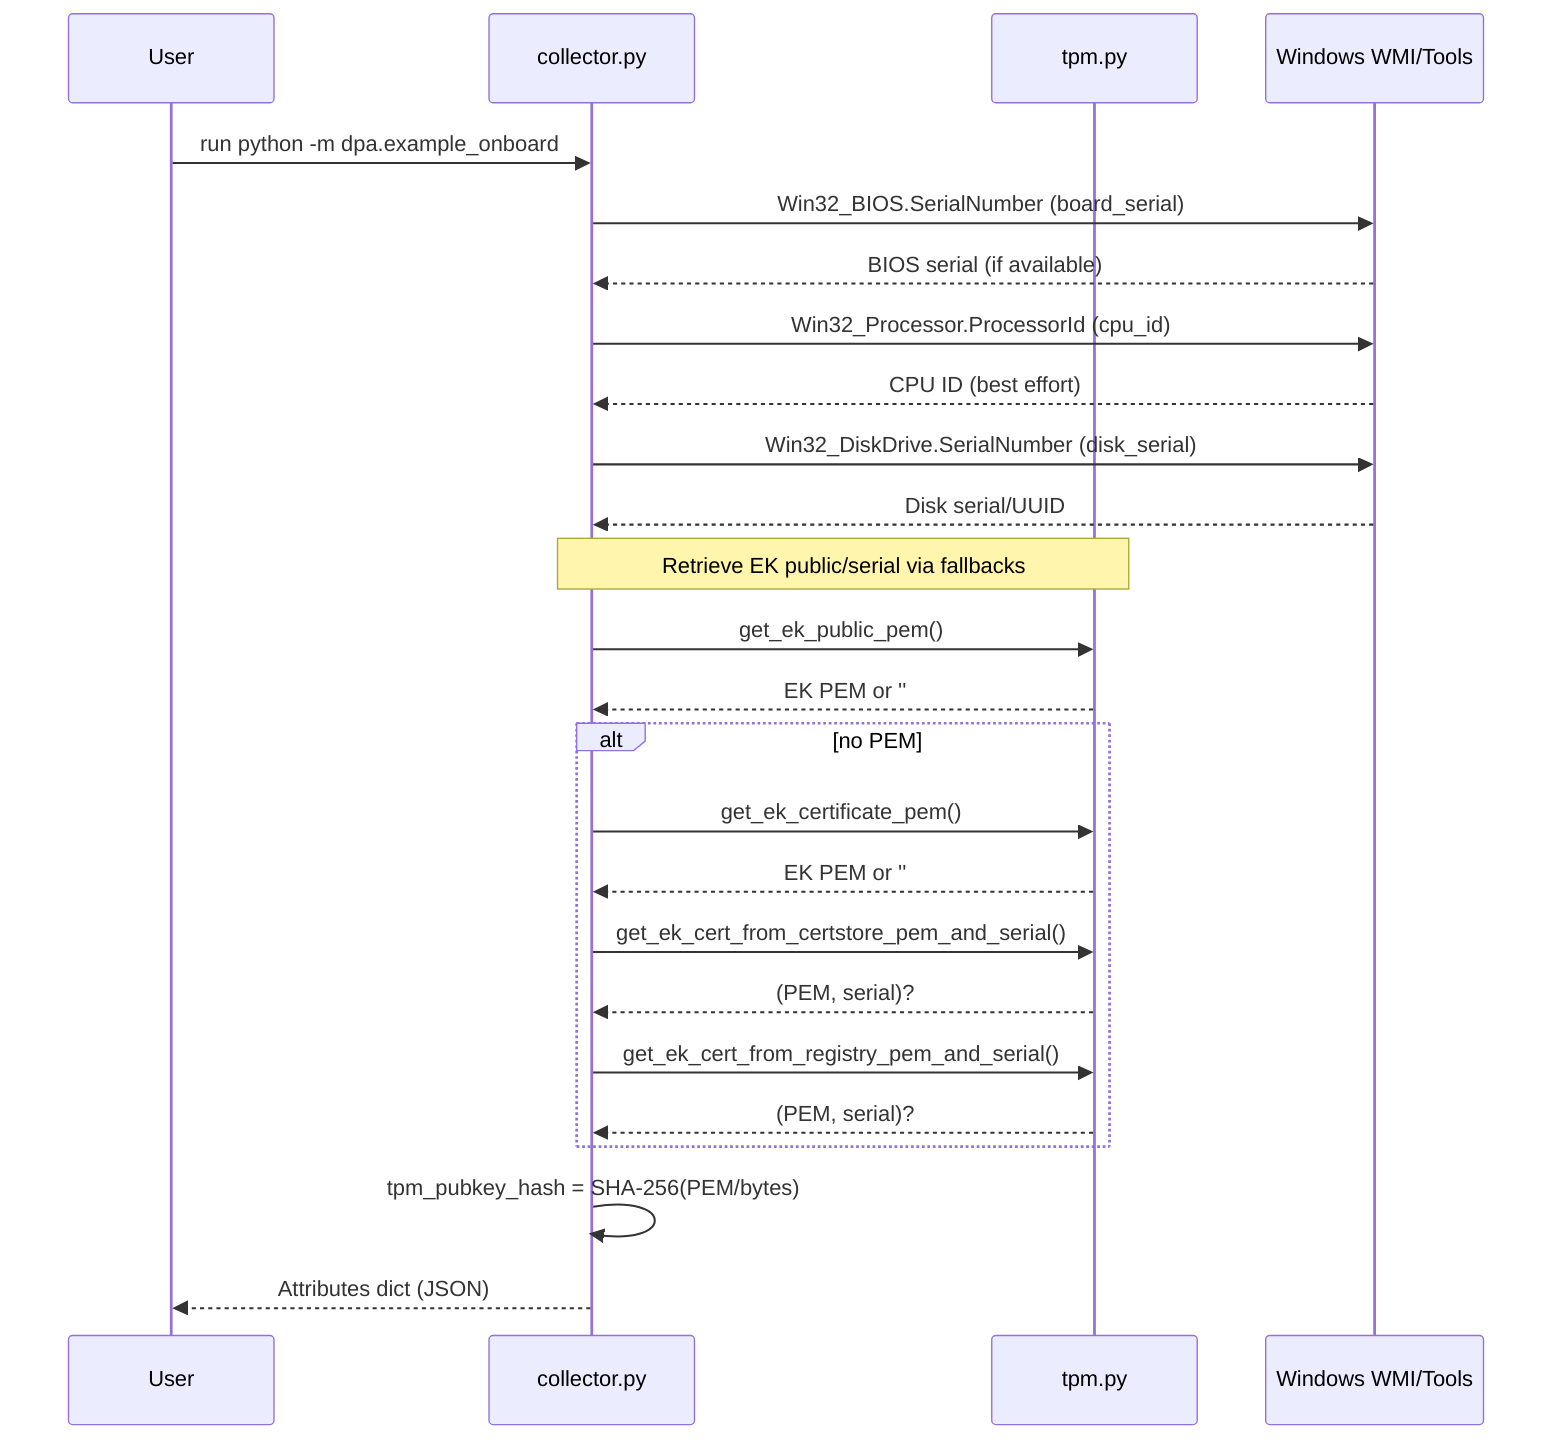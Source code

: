 sequenceDiagram
    participant User
    participant Collector as collector.py
    participant TPM as tpm.py
    participant OS as Windows WMI/Tools

    User->>Collector: run python -m dpa.example_onboard
    Collector->>OS: Win32_BIOS.SerialNumber (board_serial)
    OS-->>Collector: BIOS serial (if available)
    Collector->>OS: Win32_Processor.ProcessorId (cpu_id)
    OS-->>Collector: CPU ID (best effort)
    Collector->>OS: Win32_DiskDrive.SerialNumber (disk_serial)
    OS-->>Collector: Disk serial/UUID

    Note over Collector,TPM: Retrieve EK public/serial via fallbacks
    Collector->>TPM: get_ek_public_pem()
    TPM-->>Collector: EK PEM or ''
    alt no PEM
        Collector->>TPM: get_ek_certificate_pem()
        TPM-->>Collector: EK PEM or ''
        Collector->>TPM: get_ek_cert_from_certstore_pem_and_serial()
        TPM-->>Collector: (PEM, serial)?
        Collector->>TPM: get_ek_cert_from_registry_pem_and_serial()
        TPM-->>Collector: (PEM, serial)?
    end

    Collector->>Collector: tpm_pubkey_hash = SHA-256(PEM/bytes)
    Collector-->>User: Attributes dict (JSON)